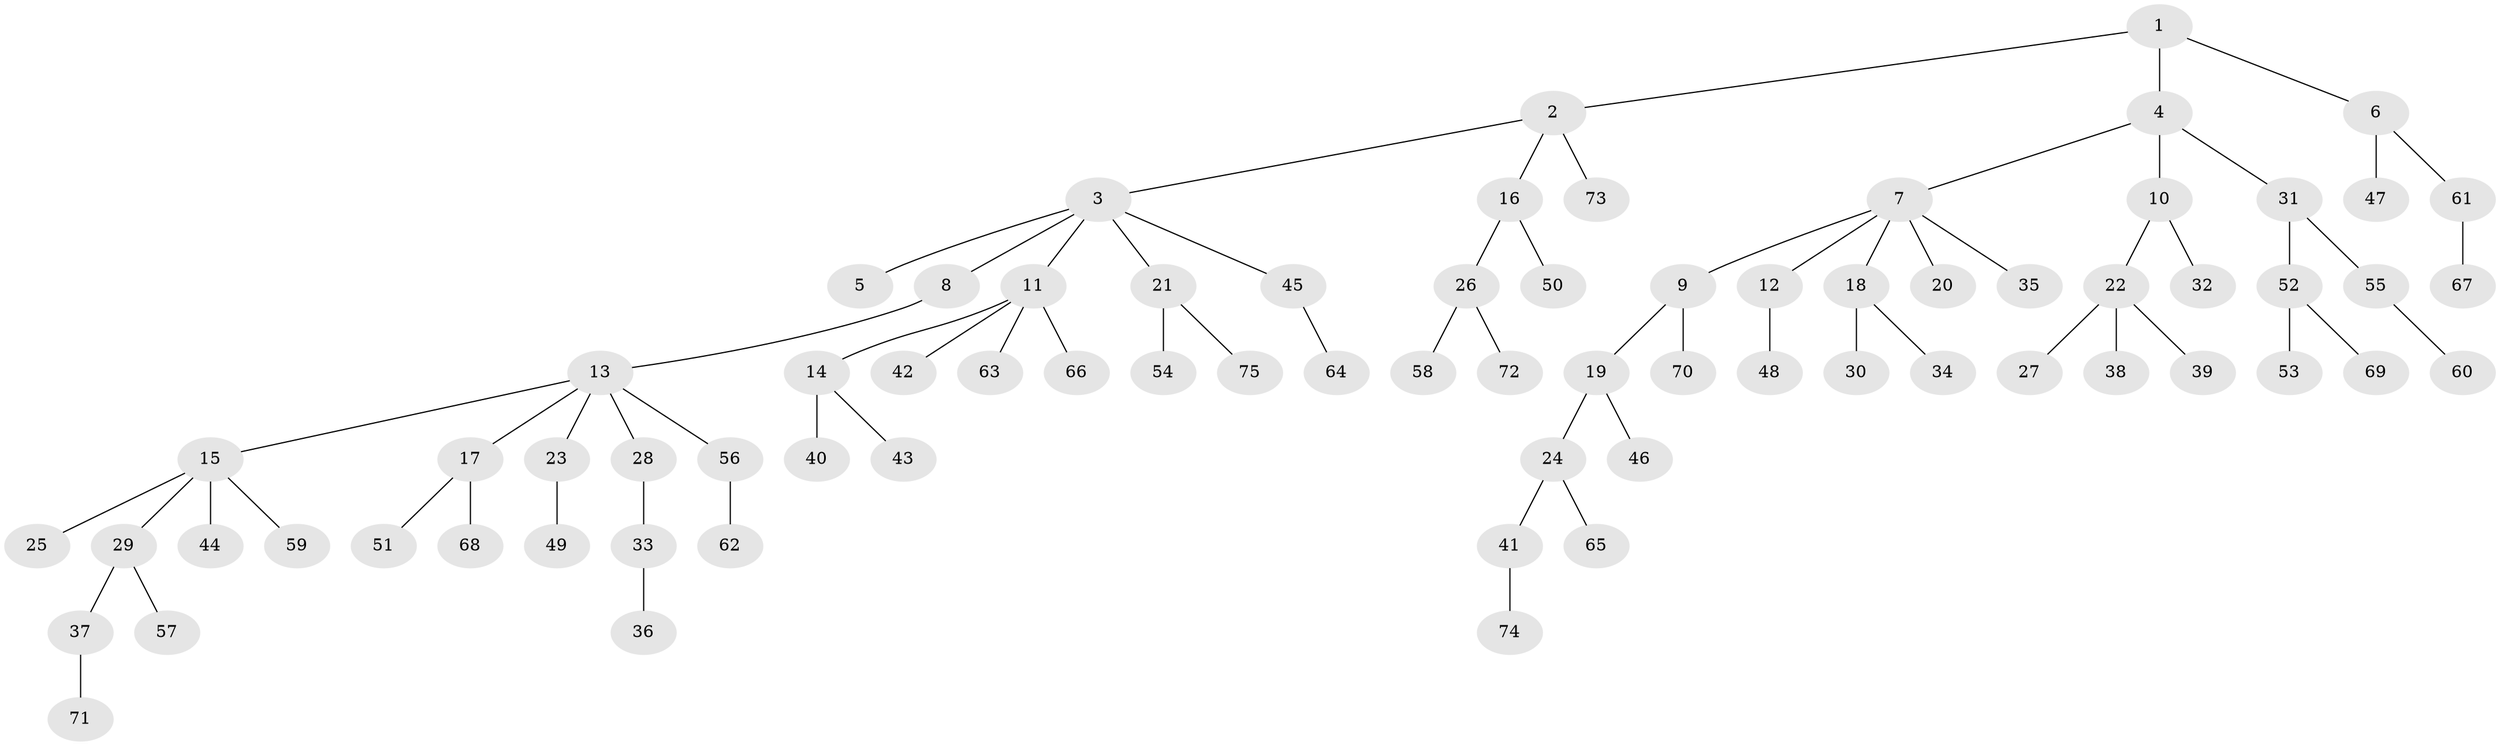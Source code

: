 // coarse degree distribution, {1: 0.8, 2: 0.13333333333333333, 12: 0.03333333333333333, 14: 0.03333333333333333}
// Generated by graph-tools (version 1.1) at 2025/56/03/04/25 21:56:02]
// undirected, 75 vertices, 74 edges
graph export_dot {
graph [start="1"]
  node [color=gray90,style=filled];
  1;
  2;
  3;
  4;
  5;
  6;
  7;
  8;
  9;
  10;
  11;
  12;
  13;
  14;
  15;
  16;
  17;
  18;
  19;
  20;
  21;
  22;
  23;
  24;
  25;
  26;
  27;
  28;
  29;
  30;
  31;
  32;
  33;
  34;
  35;
  36;
  37;
  38;
  39;
  40;
  41;
  42;
  43;
  44;
  45;
  46;
  47;
  48;
  49;
  50;
  51;
  52;
  53;
  54;
  55;
  56;
  57;
  58;
  59;
  60;
  61;
  62;
  63;
  64;
  65;
  66;
  67;
  68;
  69;
  70;
  71;
  72;
  73;
  74;
  75;
  1 -- 2;
  1 -- 4;
  1 -- 6;
  2 -- 3;
  2 -- 16;
  2 -- 73;
  3 -- 5;
  3 -- 8;
  3 -- 11;
  3 -- 21;
  3 -- 45;
  4 -- 7;
  4 -- 10;
  4 -- 31;
  6 -- 47;
  6 -- 61;
  7 -- 9;
  7 -- 12;
  7 -- 18;
  7 -- 20;
  7 -- 35;
  8 -- 13;
  9 -- 19;
  9 -- 70;
  10 -- 22;
  10 -- 32;
  11 -- 14;
  11 -- 42;
  11 -- 63;
  11 -- 66;
  12 -- 48;
  13 -- 15;
  13 -- 17;
  13 -- 23;
  13 -- 28;
  13 -- 56;
  14 -- 40;
  14 -- 43;
  15 -- 25;
  15 -- 29;
  15 -- 44;
  15 -- 59;
  16 -- 26;
  16 -- 50;
  17 -- 51;
  17 -- 68;
  18 -- 30;
  18 -- 34;
  19 -- 24;
  19 -- 46;
  21 -- 54;
  21 -- 75;
  22 -- 27;
  22 -- 38;
  22 -- 39;
  23 -- 49;
  24 -- 41;
  24 -- 65;
  26 -- 58;
  26 -- 72;
  28 -- 33;
  29 -- 37;
  29 -- 57;
  31 -- 52;
  31 -- 55;
  33 -- 36;
  37 -- 71;
  41 -- 74;
  45 -- 64;
  52 -- 53;
  52 -- 69;
  55 -- 60;
  56 -- 62;
  61 -- 67;
}
